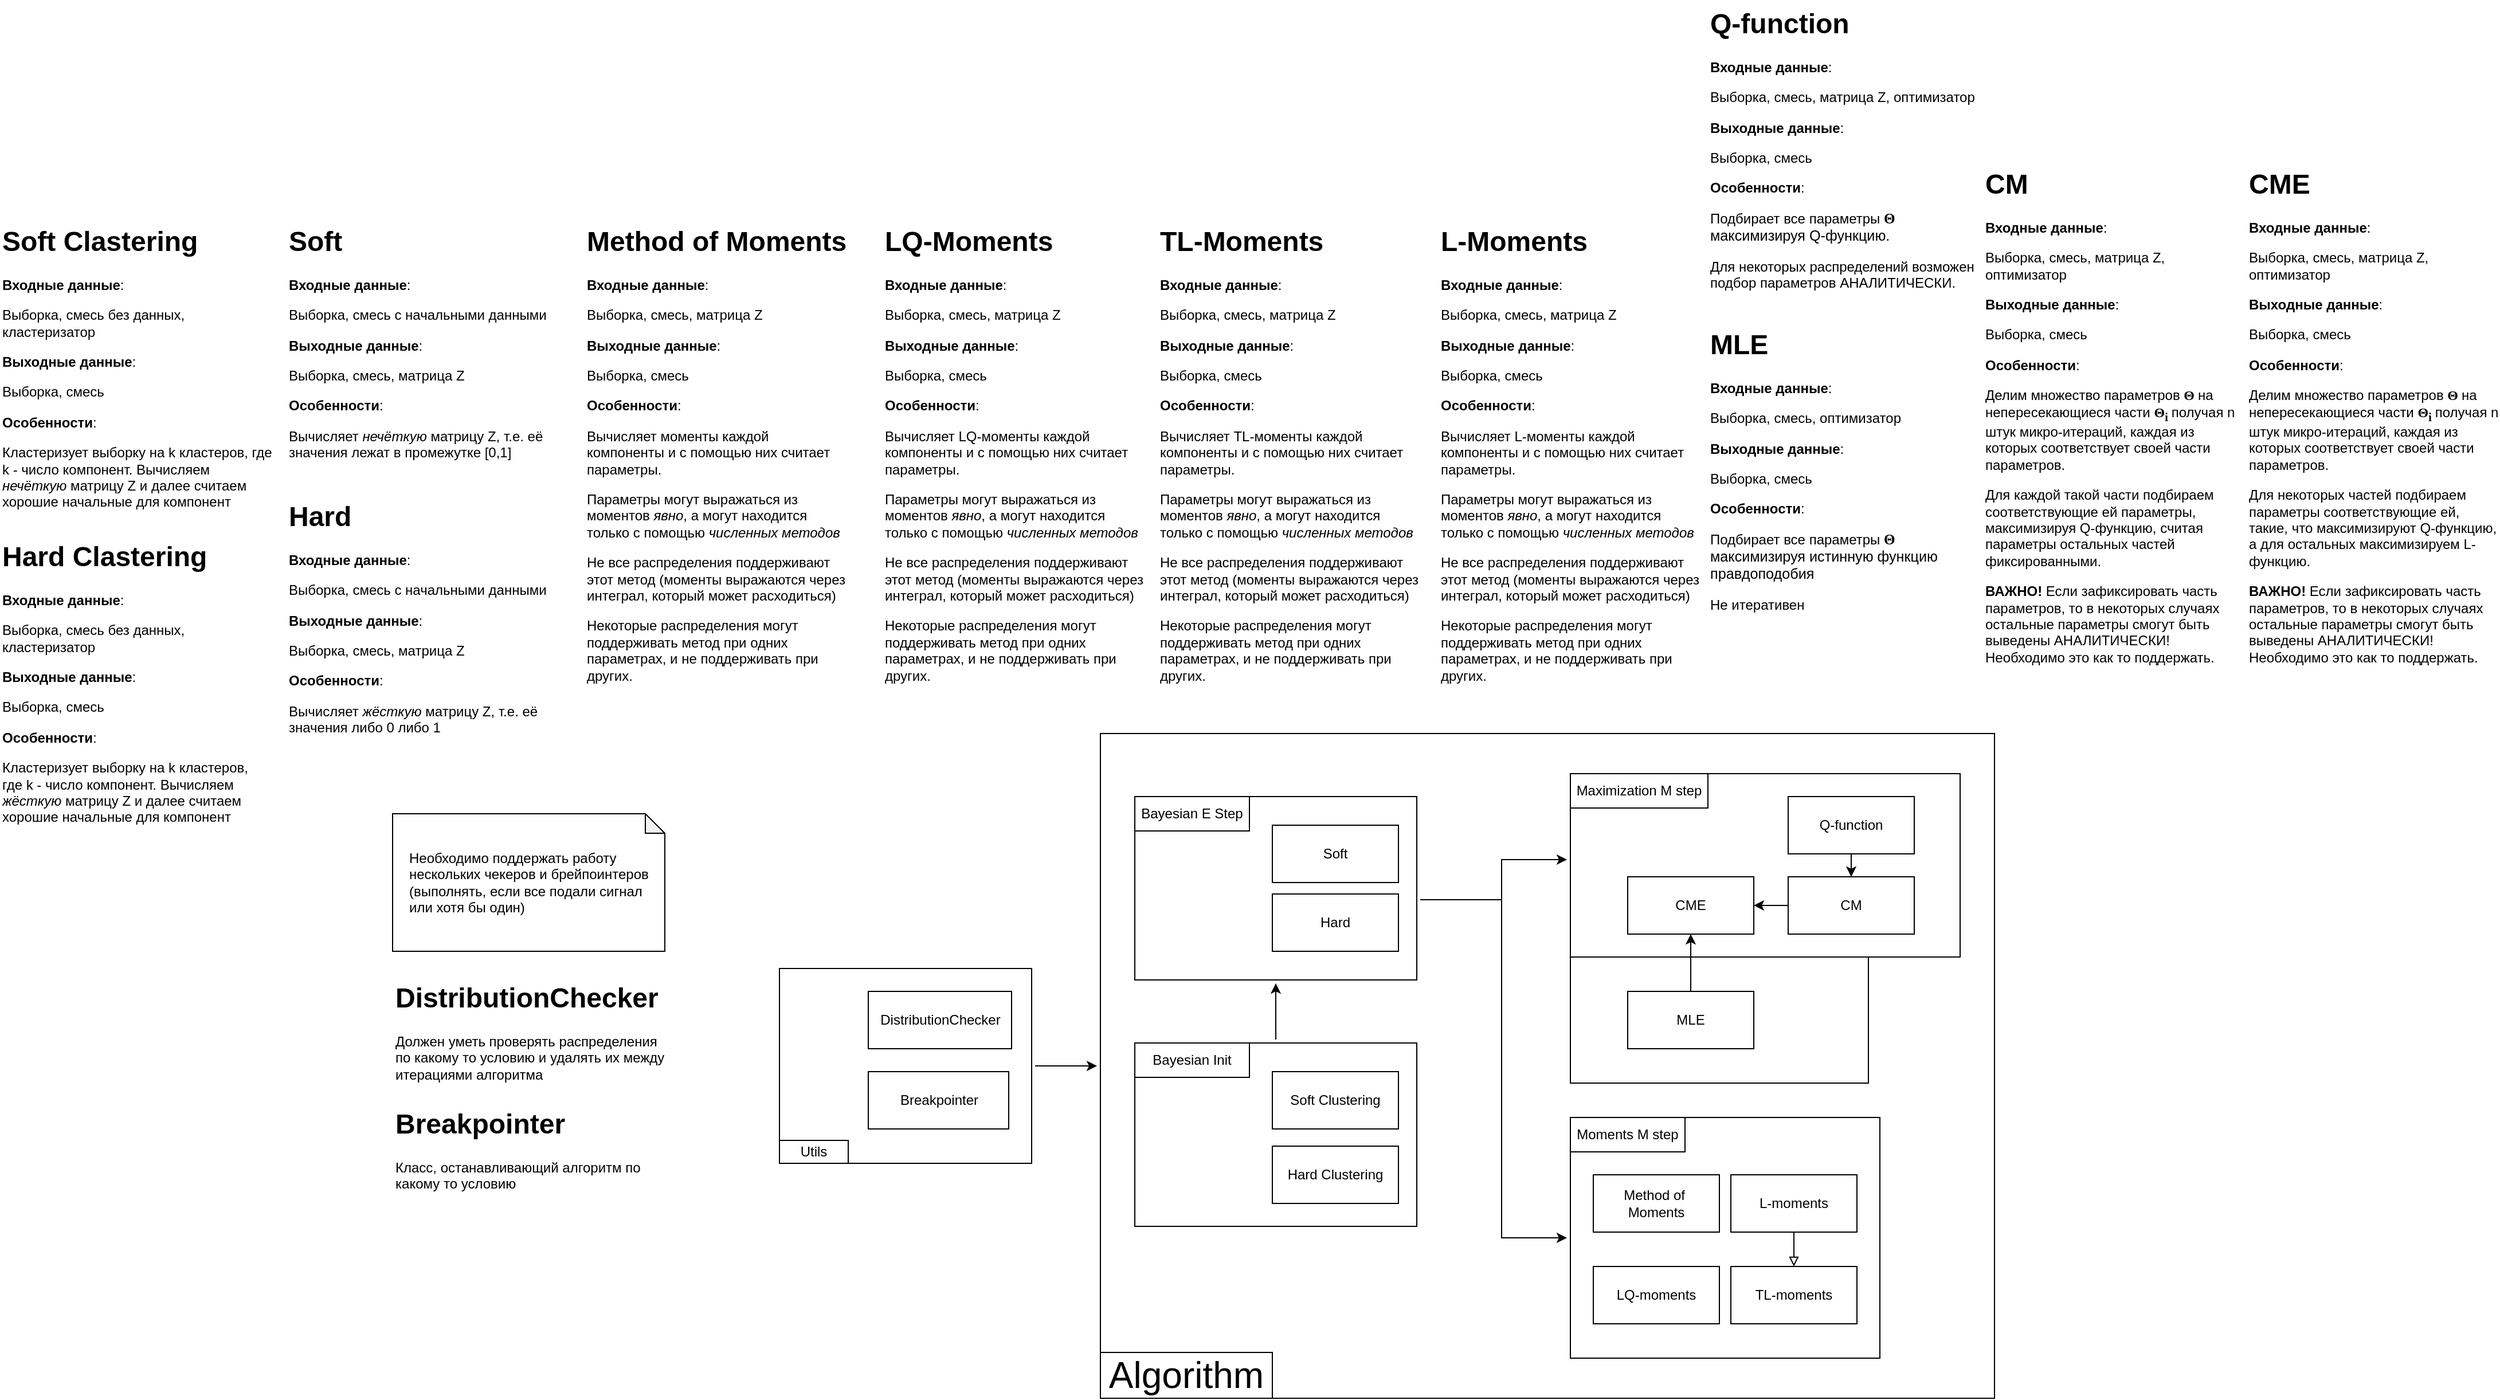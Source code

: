 <mxfile version="28.0.5">
  <diagram name="Страница — 1" id="eutYVmF0UhjZcbA379ah">
    <mxGraphModel dx="2063" dy="671" grid="1" gridSize="10" guides="1" tooltips="1" connect="1" arrows="1" fold="1" page="1" pageScale="1" pageWidth="827" pageHeight="1169" math="0" shadow="0">
      <root>
        <mxCell id="0" />
        <mxCell id="1" parent="0" />
        <mxCell id="eh1Yxu3875X3WRmvF5_Q-9" value="" style="rounded=0;whiteSpace=wrap;html=1;perimeterSpacing=3;fillColor=none;" parent="1" vertex="1">
          <mxGeometry x="340" y="1260" width="780" height="580" as="geometry" />
        </mxCell>
        <mxCell id="fk-IlBcV5XlrWV7A9GBg-7" style="edgeStyle=orthogonalEdgeStyle;rounded=0;orthogonalLoop=1;jettySize=auto;html=1;" parent="1" source="fk-IlBcV5XlrWV7A9GBg-4" target="rToN5sMCc1p1nP9UZkDb-6" edge="1">
          <mxGeometry relative="1" as="geometry" />
        </mxCell>
        <mxCell id="fk-IlBcV5XlrWV7A9GBg-4" value="" style="rounded=0;whiteSpace=wrap;html=1;perimeterSpacing=3;fillColor=none;" parent="1" vertex="1">
          <mxGeometry x="370" y="1530" width="246" height="160" as="geometry" />
        </mxCell>
        <mxCell id="rToN5sMCc1p1nP9UZkDb-24" value="" style="rounded=0;whiteSpace=wrap;html=1;perimeterSpacing=3;fillColor=none;" parent="1" vertex="1">
          <mxGeometry x="750" y="1455" width="260" height="110" as="geometry" />
        </mxCell>
        <mxCell id="rToN5sMCc1p1nP9UZkDb-29" style="edgeStyle=orthogonalEdgeStyle;rounded=0;orthogonalLoop=1;jettySize=auto;html=1;" parent="1" source="rToN5sMCc1p1nP9UZkDb-6" target="rToN5sMCc1p1nP9UZkDb-17" edge="1">
          <mxGeometry relative="1" as="geometry">
            <Array as="points">
              <mxPoint x="690" y="1405" />
              <mxPoint x="690" y="1370" />
            </Array>
          </mxGeometry>
        </mxCell>
        <mxCell id="rToN5sMCc1p1nP9UZkDb-31" style="edgeStyle=orthogonalEdgeStyle;rounded=0;orthogonalLoop=1;jettySize=auto;html=1;entryX=0;entryY=0.5;entryDx=0;entryDy=0;" parent="1" source="rToN5sMCc1p1nP9UZkDb-6" target="rToN5sMCc1p1nP9UZkDb-10" edge="1">
          <mxGeometry relative="1" as="geometry">
            <mxPoint x="690" y="1485.0" as="targetPoint" />
            <Array as="points">
              <mxPoint x="690" y="1405" />
              <mxPoint x="690" y="1700" />
            </Array>
          </mxGeometry>
        </mxCell>
        <mxCell id="rToN5sMCc1p1nP9UZkDb-6" value="" style="rounded=0;whiteSpace=wrap;html=1;perimeterSpacing=3;fillColor=none;" parent="1" vertex="1">
          <mxGeometry x="370" y="1315" width="246" height="160" as="geometry" />
        </mxCell>
        <mxCell id="rToN5sMCc1p1nP9UZkDb-1" value="Soft" style="html=1;whiteSpace=wrap;" parent="1" vertex="1">
          <mxGeometry x="490" y="1340" width="110" height="50" as="geometry" />
        </mxCell>
        <mxCell id="rToN5sMCc1p1nP9UZkDb-2" value="Hard" style="html=1;whiteSpace=wrap;" parent="1" vertex="1">
          <mxGeometry x="490" y="1400" width="110" height="50" as="geometry" />
        </mxCell>
        <mxCell id="rToN5sMCc1p1nP9UZkDb-3" value="Soft Clustering" style="html=1;whiteSpace=wrap;" parent="1" vertex="1">
          <mxGeometry x="490" y="1555" width="110" height="50" as="geometry" />
        </mxCell>
        <mxCell id="rToN5sMCc1p1nP9UZkDb-8" value="Bayesian E Step" style="text;html=1;align=center;verticalAlign=middle;whiteSpace=wrap;rounded=0;strokeColor=default;" parent="1" vertex="1">
          <mxGeometry x="370" y="1315" width="100" height="30" as="geometry" />
        </mxCell>
        <mxCell id="rToN5sMCc1p1nP9UZkDb-10" value="" style="rounded=0;whiteSpace=wrap;html=1;perimeterSpacing=3;fillColor=none;" parent="1" vertex="1">
          <mxGeometry x="750" y="1595" width="270" height="210" as="geometry" />
        </mxCell>
        <mxCell id="rToN5sMCc1p1nP9UZkDb-11" value="Moments M step" style="text;html=1;align=center;verticalAlign=middle;whiteSpace=wrap;rounded=0;strokeColor=default;" parent="1" vertex="1">
          <mxGeometry x="750" y="1595" width="100" height="30" as="geometry" />
        </mxCell>
        <mxCell id="rToN5sMCc1p1nP9UZkDb-13" value="Method of&amp;nbsp; Moments" style="html=1;whiteSpace=wrap;" parent="1" vertex="1">
          <mxGeometry x="770" y="1645" width="110" height="50" as="geometry" />
        </mxCell>
        <mxCell id="fk-IlBcV5XlrWV7A9GBg-8" style="edgeStyle=orthogonalEdgeStyle;rounded=0;orthogonalLoop=1;jettySize=auto;html=1;endArrow=block;endFill=0;" parent="1" source="rToN5sMCc1p1nP9UZkDb-14" target="rToN5sMCc1p1nP9UZkDb-15" edge="1">
          <mxGeometry relative="1" as="geometry" />
        </mxCell>
        <mxCell id="rToN5sMCc1p1nP9UZkDb-14" value="L-moments" style="html=1;whiteSpace=wrap;" parent="1" vertex="1">
          <mxGeometry x="890" y="1645" width="110" height="50" as="geometry" />
        </mxCell>
        <mxCell id="rToN5sMCc1p1nP9UZkDb-15" value="TL-moments" style="html=1;whiteSpace=wrap;" parent="1" vertex="1">
          <mxGeometry x="890" y="1725" width="110" height="50" as="geometry" />
        </mxCell>
        <mxCell id="rToN5sMCc1p1nP9UZkDb-16" value="LQ-moments" style="html=1;whiteSpace=wrap;" parent="1" vertex="1">
          <mxGeometry x="770" y="1725" width="110" height="50" as="geometry" />
        </mxCell>
        <mxCell id="rToN5sMCc1p1nP9UZkDb-17" value="" style="rounded=0;whiteSpace=wrap;html=1;perimeterSpacing=3;fillColor=none;" parent="1" vertex="1">
          <mxGeometry x="750" y="1295" width="340" height="160" as="geometry" />
        </mxCell>
        <mxCell id="rToN5sMCc1p1nP9UZkDb-18" value="Maximization M step" style="text;html=1;align=center;verticalAlign=middle;whiteSpace=wrap;rounded=0;strokeColor=default;" parent="1" vertex="1">
          <mxGeometry x="750" y="1295" width="120" height="30" as="geometry" />
        </mxCell>
        <mxCell id="rToN5sMCc1p1nP9UZkDb-34" style="edgeStyle=orthogonalEdgeStyle;rounded=0;orthogonalLoop=1;jettySize=auto;html=1;" parent="1" source="rToN5sMCc1p1nP9UZkDb-19" target="rToN5sMCc1p1nP9UZkDb-22" edge="1">
          <mxGeometry relative="1" as="geometry" />
        </mxCell>
        <mxCell id="rToN5sMCc1p1nP9UZkDb-19" value="Q-function" style="html=1;whiteSpace=wrap;" parent="1" vertex="1">
          <mxGeometry x="940" y="1315" width="110" height="50" as="geometry" />
        </mxCell>
        <mxCell id="rToN5sMCc1p1nP9UZkDb-32" style="edgeStyle=orthogonalEdgeStyle;rounded=0;orthogonalLoop=1;jettySize=auto;html=1;entryX=0.5;entryY=1;entryDx=0;entryDy=0;" parent="1" source="rToN5sMCc1p1nP9UZkDb-20" target="rToN5sMCc1p1nP9UZkDb-21" edge="1">
          <mxGeometry relative="1" as="geometry" />
        </mxCell>
        <mxCell id="rToN5sMCc1p1nP9UZkDb-20" value="MLE" style="html=1;whiteSpace=wrap;" parent="1" vertex="1">
          <mxGeometry x="800" y="1485" width="110" height="50" as="geometry" />
        </mxCell>
        <mxCell id="rToN5sMCc1p1nP9UZkDb-21" value="CME" style="html=1;whiteSpace=wrap;" parent="1" vertex="1">
          <mxGeometry x="800" y="1385" width="110" height="50" as="geometry" />
        </mxCell>
        <mxCell id="rToN5sMCc1p1nP9UZkDb-33" style="edgeStyle=orthogonalEdgeStyle;rounded=0;orthogonalLoop=1;jettySize=auto;html=1;" parent="1" source="rToN5sMCc1p1nP9UZkDb-22" target="rToN5sMCc1p1nP9UZkDb-21" edge="1">
          <mxGeometry relative="1" as="geometry" />
        </mxCell>
        <mxCell id="rToN5sMCc1p1nP9UZkDb-22" value="CM" style="html=1;whiteSpace=wrap;" parent="1" vertex="1">
          <mxGeometry x="940" y="1385" width="110" height="50" as="geometry" />
        </mxCell>
        <mxCell id="rToN5sMCc1p1nP9UZkDb-35" value="&lt;h1 style=&quot;margin-top: 0px;&quot;&gt;Soft&lt;/h1&gt;&lt;p&gt;&lt;b&gt;Входные данные&lt;/b&gt;:&lt;/p&gt;&lt;p&gt;Выборка, смесь с начальными данными&lt;/p&gt;&lt;p&gt;&lt;b&gt;Выходные данные&lt;/b&gt;:&lt;/p&gt;&lt;p&gt;Выборка, смесь, матрица Z&lt;/p&gt;&lt;p&gt;&lt;b&gt;Особенности&lt;/b&gt;:&lt;/p&gt;&lt;p&gt;Вычисляет &lt;i&gt;нечёткую &lt;/i&gt;матрицу Z, т.е. её значения лежат в промежутке [0,1]&lt;/p&gt;" style="text;html=1;whiteSpace=wrap;overflow=hidden;rounded=0;" parent="1" vertex="1">
          <mxGeometry x="-370" y="810" width="230" height="220" as="geometry" />
        </mxCell>
        <mxCell id="rToN5sMCc1p1nP9UZkDb-49" value="&lt;h1 style=&quot;margin-top: 0px;&quot;&gt;Hard&lt;/h1&gt;&lt;p&gt;&lt;b&gt;Входные данные&lt;/b&gt;:&lt;/p&gt;&lt;p&gt;Выборка, смесь с начальными данными&lt;/p&gt;&lt;p&gt;&lt;b&gt;Выходные данные&lt;/b&gt;:&lt;/p&gt;&lt;p&gt;Выборка, смесь, матрица Z&lt;/p&gt;&lt;p&gt;&lt;b&gt;Особенности&lt;/b&gt;:&lt;/p&gt;&lt;p&gt;Вычисляет &lt;i&gt;жёсткую&amp;nbsp;&lt;/i&gt;матрицу Z, т.е. её значения либо 0 либо 1&lt;/p&gt;" style="text;html=1;whiteSpace=wrap;overflow=hidden;rounded=0;" parent="1" vertex="1">
          <mxGeometry x="-370" y="1050" width="230" height="220" as="geometry" />
        </mxCell>
        <mxCell id="rToN5sMCc1p1nP9UZkDb-51" value="&lt;h1 style=&quot;margin-top: 0px;&quot;&gt;Method of Moments&lt;/h1&gt;&lt;p&gt;&lt;b&gt;Входные данные&lt;/b&gt;:&lt;/p&gt;Выборка, смесь, матрица Z&lt;p&gt;&lt;b&gt;Выходные данные&lt;/b&gt;:&lt;/p&gt;&lt;p&gt;Выборка, смесь&lt;/p&gt;&lt;p&gt;&lt;b&gt;Особенности&lt;/b&gt;:&lt;/p&gt;&lt;p&gt;Вычисляет моменты каждой компоненты и с помощью них считает параметры.&lt;/p&gt;&lt;p&gt;Параметры могут выражаться из моментов &lt;i&gt;явно&lt;/i&gt;, а могут находится только с помощью &lt;i&gt;численных методов&lt;/i&gt;&lt;/p&gt;&lt;p&gt;Не все распределения поддерживают этот метод (моменты выражаются через интеграл, который может расходиться)&lt;/p&gt;&lt;p&gt;Некоторые распределения могут поддерживать метод при одних параметрах, и не поддерживать при других.&lt;/p&gt;" style="text;html=1;whiteSpace=wrap;overflow=hidden;rounded=0;" parent="1" vertex="1">
          <mxGeometry x="-110" y="810" width="230" height="410" as="geometry" />
        </mxCell>
        <mxCell id="rToN5sMCc1p1nP9UZkDb-52" value="&lt;h1 style=&quot;margin-top: 0px;&quot;&gt;L-Moments&lt;/h1&gt;&lt;p&gt;&lt;b&gt;Входные данные&lt;/b&gt;:&lt;/p&gt;Выборка, смесь, матрица Z&lt;p&gt;&lt;b&gt;Выходные данные&lt;/b&gt;:&lt;/p&gt;&lt;p&gt;Выборка, смесь&lt;/p&gt;&lt;p&gt;&lt;b&gt;Особенности&lt;/b&gt;:&lt;/p&gt;&lt;p&gt;Вычисляет L-моменты каждой компоненты и с помощью них считает параметры.&lt;/p&gt;&lt;p&gt;Параметры могут выражаться из моментов &lt;i&gt;явно&lt;/i&gt;, а могут находится только с помощью &lt;i&gt;численных методов&lt;/i&gt;&lt;/p&gt;&lt;p&gt;Не все распределения поддерживают этот метод (моменты выражаются через интеграл, который может расходиться)&lt;/p&gt;&lt;p&gt;Некоторые распределения могут поддерживать метод при одних параметрах, и не поддерживать при других.&lt;/p&gt;" style="text;html=1;whiteSpace=wrap;overflow=hidden;rounded=0;" parent="1" vertex="1">
          <mxGeometry x="635" y="810" width="230" height="410" as="geometry" />
        </mxCell>
        <mxCell id="rToN5sMCc1p1nP9UZkDb-53" value="&lt;h1 style=&quot;margin-top: 0px;&quot;&gt;TL-Moments&lt;/h1&gt;&lt;p&gt;&lt;b&gt;Входные данные&lt;/b&gt;:&lt;/p&gt;Выборка, смесь, матрица Z&lt;p&gt;&lt;b&gt;Выходные данные&lt;/b&gt;:&lt;/p&gt;&lt;p&gt;Выборка, смесь&lt;/p&gt;&lt;p&gt;&lt;b&gt;Особенности&lt;/b&gt;:&lt;/p&gt;&lt;p&gt;Вычисляет TL-моменты каждой компоненты и с помощью них считает параметры.&lt;/p&gt;&lt;p&gt;Параметры могут выражаться из моментов &lt;i&gt;явно&lt;/i&gt;, а могут находится только с помощью &lt;i&gt;численных методов&lt;/i&gt;&lt;/p&gt;&lt;p&gt;Не все распределения поддерживают этот метод (моменты выражаются через интеграл, который может расходиться)&lt;/p&gt;&lt;p&gt;Некоторые распределения могут поддерживать метод при одних параметрах, и не поддерживать при других.&lt;/p&gt;" style="text;html=1;whiteSpace=wrap;overflow=hidden;rounded=0;" parent="1" vertex="1">
          <mxGeometry x="390" y="810" width="230" height="410" as="geometry" />
        </mxCell>
        <mxCell id="rToN5sMCc1p1nP9UZkDb-54" value="&lt;h1 style=&quot;margin-top: 0px;&quot;&gt;LQ-Moments&lt;/h1&gt;&lt;p&gt;&lt;b&gt;Входные данные&lt;/b&gt;:&lt;/p&gt;Выборка, смесь, матрица Z&lt;p&gt;&lt;b&gt;Выходные данные&lt;/b&gt;:&lt;/p&gt;&lt;p&gt;Выборка, смесь&lt;/p&gt;&lt;p&gt;&lt;b&gt;Особенности&lt;/b&gt;:&lt;/p&gt;&lt;p&gt;Вычисляет LQ-моменты каждой компоненты и с помощью них считает параметры.&lt;/p&gt;&lt;p&gt;Параметры могут выражаться из моментов &lt;i&gt;явно&lt;/i&gt;, а могут находится только с помощью &lt;i&gt;численных методов&lt;/i&gt;&lt;/p&gt;&lt;p&gt;Не все распределения поддерживают этот метод (моменты выражаются через интеграл, который может расходиться)&lt;/p&gt;&lt;p&gt;Некоторые распределения могут поддерживать метод при одних параметрах, и не поддерживать при других.&lt;/p&gt;" style="text;html=1;whiteSpace=wrap;overflow=hidden;rounded=0;" parent="1" vertex="1">
          <mxGeometry x="150" y="810" width="230" height="410" as="geometry" />
        </mxCell>
        <mxCell id="rToN5sMCc1p1nP9UZkDb-56" value="&lt;h1 style=&quot;margin-top: 0px;&quot;&gt;Q-function&lt;/h1&gt;&lt;p&gt;&lt;b&gt;Входные данные&lt;/b&gt;:&lt;/p&gt;&lt;p&gt;Выборка, смесь, матрица Z, оптимизатор&lt;/p&gt;&lt;p&gt;&lt;b&gt;Выходные данные&lt;/b&gt;:&lt;/p&gt;&lt;p&gt;Выборка, смесь&lt;/p&gt;&lt;p&gt;&lt;b&gt;Особенности&lt;/b&gt;:&lt;/p&gt;&lt;p&gt;Подбирает все параметры&amp;nbsp;&lt;span lang=&quot;grc&quot;&gt;&lt;span style=&quot;font-family: palatino linotype, new athena unicode, athena, gentium, code2000, serif; font-size: 105%;&quot;&gt;&lt;b&gt;Θ &lt;/b&gt;&lt;/span&gt;&lt;font face=&quot;Helvetica&quot;&gt;&lt;span style=&quot;font-size: 105%;&quot;&gt;максимизируя Q-функцию.&lt;/span&gt;&lt;/font&gt;&lt;/span&gt;&lt;/p&gt;&lt;div&gt;Для некоторых распределений возможен подбор параметров АНАЛИТИЧЕСКИ.&lt;/div&gt;" style="text;html=1;whiteSpace=wrap;overflow=hidden;rounded=0;" parent="1" vertex="1">
          <mxGeometry x="870" y="620" width="240" height="290" as="geometry" />
        </mxCell>
        <mxCell id="rToN5sMCc1p1nP9UZkDb-57" value="&lt;h1 style=&quot;margin-top: 0px;&quot;&gt;MLE&lt;/h1&gt;&lt;p&gt;&lt;b&gt;Входные данные&lt;/b&gt;:&lt;/p&gt;&lt;p&gt;Выборка, смесь, оптимизатор&lt;/p&gt;&lt;p&gt;&lt;b&gt;Выходные данные&lt;/b&gt;:&lt;/p&gt;&lt;p&gt;Выборка, смесь&lt;/p&gt;&lt;p&gt;&lt;b&gt;Особенности&lt;/b&gt;:&lt;/p&gt;&lt;p&gt;Подбирает все параметры&amp;nbsp;&lt;span lang=&quot;grc&quot;&gt;&lt;span style=&quot;font-family: palatino linotype, new athena unicode, athena, gentium, code2000, serif; font-size: 105%;&quot;&gt;&lt;b&gt;Θ &lt;/b&gt;&lt;/span&gt;&lt;font face=&quot;Helvetica&quot;&gt;&lt;span style=&quot;font-size: 105%;&quot;&gt;максимизируя истинную функцию правдоподобия&lt;/span&gt;&lt;/font&gt;&lt;/span&gt;&lt;/p&gt;&lt;p&gt;Не итеративен&lt;/p&gt;" style="text;html=1;whiteSpace=wrap;overflow=hidden;rounded=0;" parent="1" vertex="1">
          <mxGeometry x="870" y="900" width="240" height="310" as="geometry" />
        </mxCell>
        <mxCell id="rToN5sMCc1p1nP9UZkDb-58" value="&lt;h1 style=&quot;margin-top: 0px;&quot;&gt;CM&lt;/h1&gt;&lt;p&gt;&lt;b&gt;Входные данные&lt;/b&gt;:&lt;/p&gt;&lt;p&gt;Выборка, смесь, матрица Z, оптимизатор&lt;/p&gt;&lt;p&gt;&lt;b&gt;Выходные данные&lt;/b&gt;:&lt;/p&gt;&lt;p&gt;Выборка, смесь&lt;/p&gt;&lt;p&gt;&lt;b&gt;Особенности&lt;/b&gt;:&lt;/p&gt;&lt;p&gt;&lt;font&gt;Делим множество параметров&amp;nbsp;&lt;span lang=&quot;grc&quot;&gt;&lt;span style=&quot;font-family: palatino linotype, new athena unicode, athena, gentium, code2000, serif;&quot;&gt;&lt;b&gt;Θ &lt;/b&gt;&lt;/span&gt;&lt;font face=&quot;Helvetica&quot;&gt;на непересекающиеся части&amp;nbsp;&lt;/font&gt;&lt;/span&gt;&lt;span lang=&quot;grc&quot;&gt;&lt;span style=&quot;font-family: palatino linotype, new athena unicode, athena, gentium, code2000, serif;&quot;&gt;&lt;b&gt;Θ&lt;sub&gt;i&lt;/sub&gt;&amp;nbsp;&lt;/b&gt;&lt;/span&gt;&lt;font face=&quot;Helvetica&quot;&gt;получая n штук микро-итераций, каждая из которых соответствует своей части параметров.&lt;/font&gt;&lt;/span&gt;&lt;/font&gt;&lt;/p&gt;&lt;p&gt;&lt;font&gt;&lt;span lang=&quot;grc&quot;&gt;&lt;font face=&quot;Helvetica&quot;&gt;Для каждой такой части подбираем соответствующие ей параметры, максимизируя Q-функцию, считая параметры остальных частей фиксированными.&lt;/font&gt;&lt;/span&gt;&lt;/font&gt;&lt;/p&gt;&lt;p&gt;&lt;font face=&quot;Helvetica&quot;&gt;&lt;b&gt;ВАЖНО! &lt;/b&gt;Если зафиксировать часть параметров, то в некоторых случаях остальные параметры смогут быть выведены АНАЛИТИЧЕСКИ! Необходимо это как то поддержать.&lt;/font&gt;&lt;/p&gt;" style="text;html=1;whiteSpace=wrap;overflow=hidden;rounded=0;" parent="1" vertex="1">
          <mxGeometry x="1110" y="760" width="220" height="450" as="geometry" />
        </mxCell>
        <mxCell id="rToN5sMCc1p1nP9UZkDb-59" value="&lt;h1 style=&quot;margin-top: 0px;&quot;&gt;CME&lt;/h1&gt;&lt;p&gt;&lt;b&gt;Входные данные&lt;/b&gt;:&lt;/p&gt;&lt;p&gt;Выборка, смесь, матрица Z, оптимизатор&lt;/p&gt;&lt;p&gt;&lt;b&gt;Выходные данные&lt;/b&gt;:&lt;/p&gt;&lt;p&gt;Выборка, смесь&lt;/p&gt;&lt;p&gt;&lt;b&gt;Особенности&lt;/b&gt;:&lt;/p&gt;&lt;p&gt;&lt;font&gt;Делим множество параметров&amp;nbsp;&lt;span lang=&quot;grc&quot;&gt;&lt;span style=&quot;font-family: palatino linotype, new athena unicode, athena, gentium, code2000, serif;&quot;&gt;&lt;b&gt;Θ &lt;/b&gt;&lt;/span&gt;&lt;font face=&quot;Helvetica&quot;&gt;на непересекающиеся части&amp;nbsp;&lt;/font&gt;&lt;/span&gt;&lt;span lang=&quot;grc&quot;&gt;&lt;span style=&quot;font-family: palatino linotype, new athena unicode, athena, gentium, code2000, serif;&quot;&gt;&lt;b&gt;Θ&lt;sub&gt;i&lt;/sub&gt;&amp;nbsp;&lt;/b&gt;&lt;/span&gt;&lt;font face=&quot;Helvetica&quot;&gt;получая n штук микро-итераций, каждая из которых соответствует своей части параметров.&lt;/font&gt;&lt;/span&gt;&lt;/font&gt;&lt;/p&gt;&lt;p&gt;&lt;font&gt;&lt;span lang=&quot;grc&quot;&gt;&lt;font face=&quot;Helvetica&quot;&gt;Для некоторых частей подбираем параметры соответствующие ей, такие, что максимизируют Q-функцию, а для остальных максимизируем L-функцию.&lt;/font&gt;&lt;/span&gt;&lt;/font&gt;&lt;/p&gt;&lt;p&gt;&lt;font face=&quot;Helvetica&quot;&gt;&lt;b&gt;ВАЖНО! &lt;/b&gt;Если зафиксировать часть параметров, то в некоторых случаях остальные параметры смогут быть выведены АНАЛИТИЧЕСКИ! Необходимо это как то поддержать.&lt;/font&gt;&lt;/p&gt;" style="text;html=1;whiteSpace=wrap;overflow=hidden;rounded=0;" parent="1" vertex="1">
          <mxGeometry x="1340" y="760" width="220" height="440" as="geometry" />
        </mxCell>
        <mxCell id="fk-IlBcV5XlrWV7A9GBg-1" value="&lt;h1 style=&quot;margin-top: 0px;&quot;&gt;Soft Clastering&lt;/h1&gt;&lt;p&gt;&lt;b&gt;Входные данные&lt;/b&gt;:&lt;/p&gt;&lt;p&gt;Выборка, смесь без данных, кластеризатор&lt;/p&gt;&lt;p&gt;&lt;b&gt;Выходные данные&lt;/b&gt;:&lt;/p&gt;&lt;p&gt;Выборка, смесь&lt;/p&gt;&lt;p&gt;&lt;b&gt;Особенности&lt;/b&gt;:&lt;/p&gt;&lt;p&gt;Кластеризует выборку на k кластеров, где k - число компонент. Вычисляем &lt;i&gt;нечёткую&lt;/i&gt; матрицу Z и далее считаем хорошие начальные для компонент&lt;/p&gt;" style="text;html=1;whiteSpace=wrap;overflow=hidden;rounded=0;" parent="1" vertex="1">
          <mxGeometry x="-620" y="810" width="240" height="260" as="geometry" />
        </mxCell>
        <mxCell id="fk-IlBcV5XlrWV7A9GBg-2" value="&lt;h1 style=&quot;margin-top: 0px;&quot;&gt;Hard Clastering&lt;/h1&gt;&lt;p&gt;&lt;b&gt;Входные данные&lt;/b&gt;:&lt;/p&gt;&lt;p&gt;Выборка, смесь без данных, кластеризатор&lt;/p&gt;&lt;p&gt;&lt;b&gt;Выходные данные&lt;/b&gt;:&lt;/p&gt;&lt;p&gt;Выборка, смесь&lt;/p&gt;&lt;p&gt;&lt;b&gt;Особенности&lt;/b&gt;:&lt;/p&gt;&lt;p&gt;Кластеризует выборку на k кластеров, где k - число компонент. Вычисляем &lt;i&gt;жёсткую&lt;/i&gt;&amp;nbsp;матрицу Z и далее считаем хорошие начальные для компонент&lt;/p&gt;" style="text;html=1;whiteSpace=wrap;overflow=hidden;rounded=0;" parent="1" vertex="1">
          <mxGeometry x="-620" y="1085" width="230" height="265" as="geometry" />
        </mxCell>
        <mxCell id="fk-IlBcV5XlrWV7A9GBg-5" value="Bayesian Init" style="text;html=1;align=center;verticalAlign=middle;whiteSpace=wrap;rounded=0;strokeColor=default;" parent="1" vertex="1">
          <mxGeometry x="370" y="1530" width="100" height="30" as="geometry" />
        </mxCell>
        <mxCell id="fk-IlBcV5XlrWV7A9GBg-6" value="&lt;div&gt;Hard Clustering&lt;/div&gt;" style="html=1;whiteSpace=wrap;" parent="1" vertex="1">
          <mxGeometry x="490" y="1620" width="110" height="50" as="geometry" />
        </mxCell>
        <mxCell id="eh1Yxu3875X3WRmvF5_Q-10" style="edgeStyle=orthogonalEdgeStyle;rounded=0;orthogonalLoop=1;jettySize=auto;html=1;" parent="1" source="eh1Yxu3875X3WRmvF5_Q-1" target="eh1Yxu3875X3WRmvF5_Q-9" edge="1">
          <mxGeometry relative="1" as="geometry" />
        </mxCell>
        <mxCell id="eh1Yxu3875X3WRmvF5_Q-1" value="" style="rounded=0;whiteSpace=wrap;html=1;perimeterSpacing=3;fillColor=none;" parent="1" vertex="1">
          <mxGeometry x="60" y="1465" width="220" height="170" as="geometry" />
        </mxCell>
        <mxCell id="eh1Yxu3875X3WRmvF5_Q-2" value="DistributionChecker" style="html=1;whiteSpace=wrap;" parent="1" vertex="1">
          <mxGeometry x="137.5" y="1485" width="125" height="50" as="geometry" />
        </mxCell>
        <mxCell id="eh1Yxu3875X3WRmvF5_Q-3" value="Breakpointer" style="html=1;whiteSpace=wrap;" parent="1" vertex="1">
          <mxGeometry x="137.5" y="1555" width="122.5" height="50" as="geometry" />
        </mxCell>
        <mxCell id="eh1Yxu3875X3WRmvF5_Q-4" value="Utils" style="text;html=1;align=center;verticalAlign=middle;whiteSpace=wrap;rounded=0;strokeColor=default;" parent="1" vertex="1">
          <mxGeometry x="60" y="1615" width="60" height="20" as="geometry" />
        </mxCell>
        <mxCell id="eh1Yxu3875X3WRmvF5_Q-5" value="&lt;h1 style=&quot;margin-top: 0px;&quot;&gt;DistributionChecker&lt;/h1&gt;Должен уметь проверять распределения по какому то условию и удалять их между итерациями алгоритма" style="text;html=1;whiteSpace=wrap;overflow=hidden;rounded=0;" parent="1" vertex="1">
          <mxGeometry x="-277.5" y="1470" width="240" height="100" as="geometry" />
        </mxCell>
        <mxCell id="eh1Yxu3875X3WRmvF5_Q-6" value="&lt;h1 style=&quot;margin-top: 0px;&quot;&gt;Breakpointer&lt;/h1&gt;&lt;div&gt;Класс, останавливающий алгоритм по какому то условию&lt;/div&gt;" style="text;html=1;whiteSpace=wrap;overflow=hidden;rounded=0;" parent="1" vertex="1">
          <mxGeometry x="-277.5" y="1580" width="240" height="90" as="geometry" />
        </mxCell>
        <mxCell id="eh1Yxu3875X3WRmvF5_Q-7" value="Необходимо поддержать работу нескольких чекеров и брейпоинтеров (выполнять, если все подали сигнал или хотя бы один)" style="shape=note;whiteSpace=wrap;html=1;backgroundOutline=1;darkOpacity=0.05;size=17;align=left;spacingTop=0;spacingLeft=12;" parent="1" vertex="1">
          <mxGeometry x="-277.5" y="1330" width="237.5" height="120" as="geometry" />
        </mxCell>
        <mxCell id="eh1Yxu3875X3WRmvF5_Q-11" value="&lt;font style=&quot;font-size: 32px;&quot;&gt;Algorithm&lt;/font&gt;" style="text;html=1;align=center;verticalAlign=middle;whiteSpace=wrap;rounded=0;strokeColor=default;" parent="1" vertex="1">
          <mxGeometry x="340" y="1800" width="150" height="40" as="geometry" />
        </mxCell>
      </root>
    </mxGraphModel>
  </diagram>
</mxfile>

